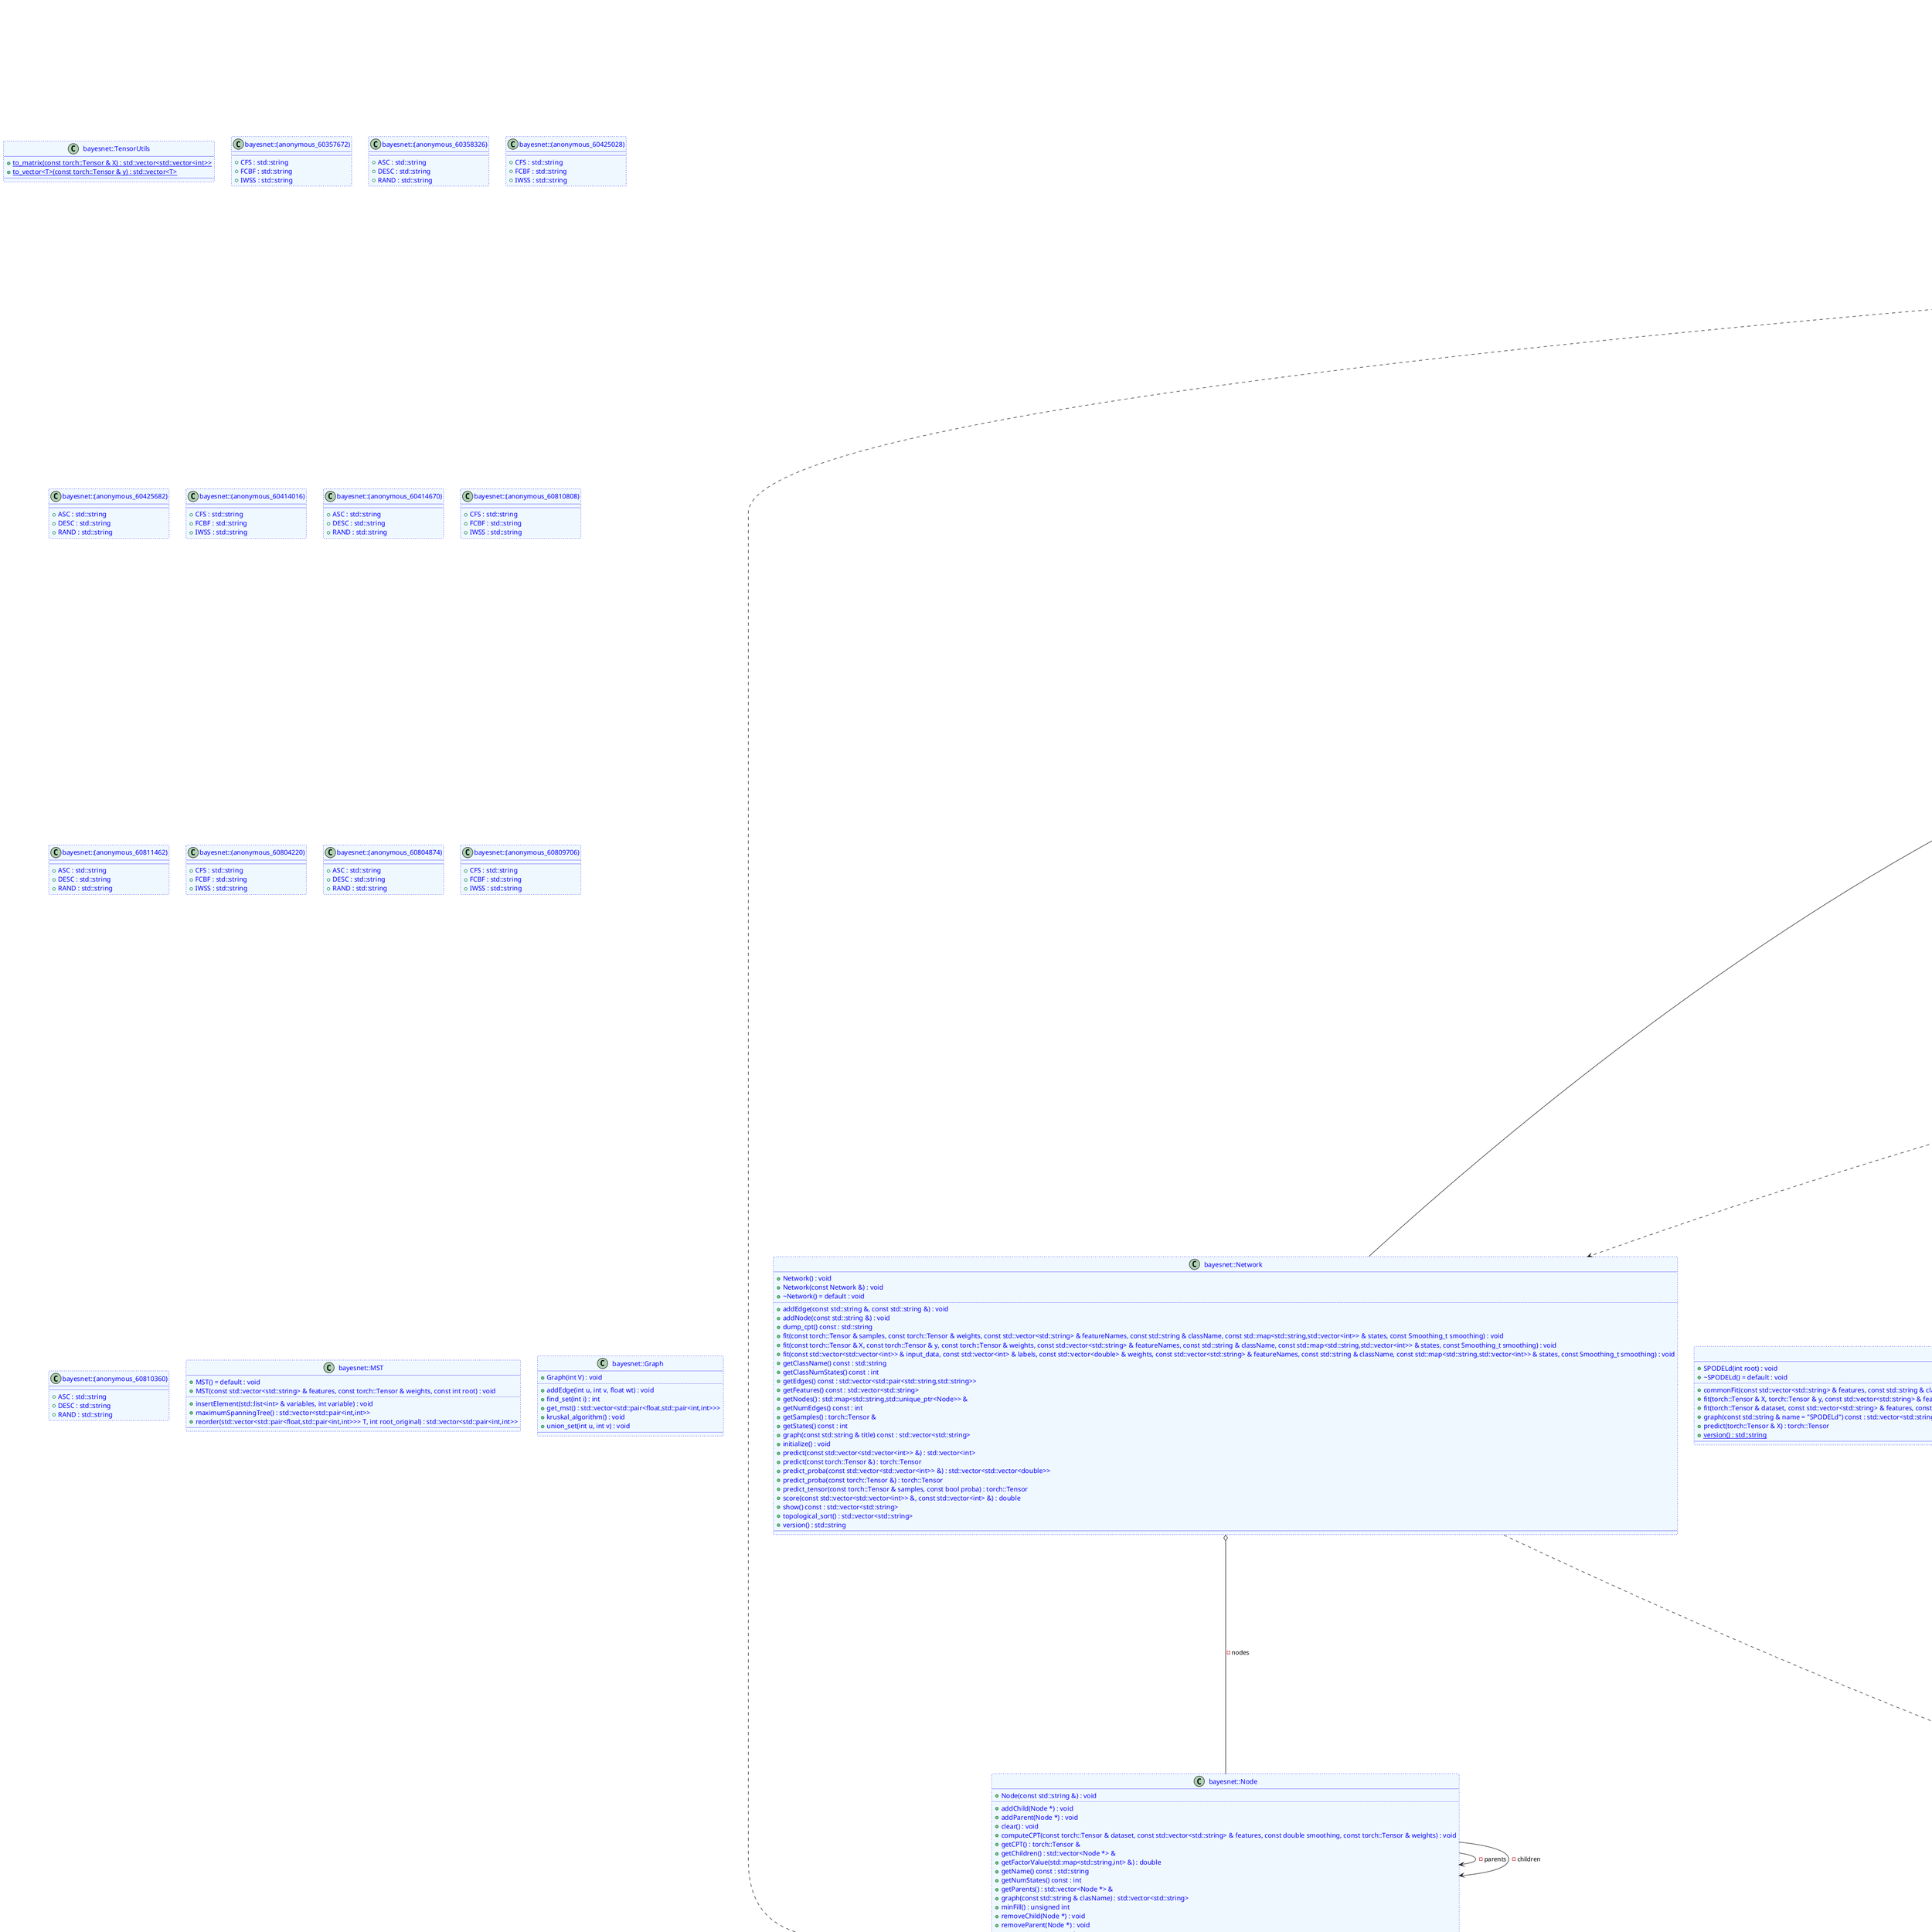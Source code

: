 @startuml
title clang-uml class diagram model
class "bayesnet::Node" as C_0010428199432536647474
class C_0010428199432536647474 #aliceblue;line:blue;line.dotted;text:blue {
+Node(const std::string &) : void
..
+addChild(Node *) : void
+addParent(Node *) : void
+clear() : void
+computeCPT(const torch::Tensor & dataset, const std::vector<std::string> & features, const double smoothing, const torch::Tensor & weights) : void
+getCPT() : torch::Tensor &
+getChildren() : std::vector<Node *> &
+getFactorValue(std::map<std::string,int> &) : double
+getName() const : std::string
+getNumStates() const : int
+getParents() : std::vector<Node *> &
+graph(const std::string & clasName) : std::vector<std::string>
+minFill() : unsigned int
+removeChild(Node *) : void
+removeParent(Node *) : void
+setNumStates(int) : void
__
}
enum "bayesnet::Smoothing_t" as C_0013393078277439680282
enum C_0013393078277439680282 {
NONE
ORIGINAL
LAPLACE
CESTNIK
}
class "bayesnet::Network" as C_0009493661199123436603
class C_0009493661199123436603 #aliceblue;line:blue;line.dotted;text:blue {
+Network() : void
+Network(const Network &) : void
+~Network() = default : void
..
+addEdge(const std::string &, const std::string &) : void
+addNode(const std::string &) : void
+dump_cpt() const : std::string
+fit(const torch::Tensor & samples, const torch::Tensor & weights, const std::vector<std::string> & featureNames, const std::string & className, const std::map<std::string,std::vector<int>> & states, const Smoothing_t smoothing) : void
+fit(const torch::Tensor & X, const torch::Tensor & y, const torch::Tensor & weights, const std::vector<std::string> & featureNames, const std::string & className, const std::map<std::string,std::vector<int>> & states, const Smoothing_t smoothing) : void
+fit(const std::vector<std::vector<int>> & input_data, const std::vector<int> & labels, const std::vector<double> & weights, const std::vector<std::string> & featureNames, const std::string & className, const std::map<std::string,std::vector<int>> & states, const Smoothing_t smoothing) : void
+getClassName() const : std::string
+getClassNumStates() const : int
+getEdges() const : std::vector<std::pair<std::string,std::string>>
+getFeatures() const : std::vector<std::string>
+getNodes() : std::map<std::string,std::unique_ptr<Node>> &
+getNumEdges() const : int
+getSamples() : torch::Tensor &
+getStates() const : int
+graph(const std::string & title) const : std::vector<std::string>
+initialize() : void
+predict(const std::vector<std::vector<int>> &) : std::vector<int>
+predict(const torch::Tensor &) : torch::Tensor
+predict_proba(const std::vector<std::vector<int>> &) : std::vector<std::vector<double>>
+predict_proba(const torch::Tensor &) : torch::Tensor
+predict_tensor(const torch::Tensor & samples, const bool proba) : torch::Tensor
+score(const std::vector<std::vector<int>> &, const std::vector<int> &) : double
+show() const : std::vector<std::string>
+topological_sort() : std::vector<std::string>
+version() : std::string
__
}
enum "bayesnet::status_t" as C_0005907365846270811004
enum C_0005907365846270811004 {
NORMAL
WARNING
ERROR
}
abstract "bayesnet::BaseClassifier" as C_0002617087915615796317
abstract C_0002617087915615796317 #aliceblue;line:blue;line.dotted;text:blue {
+~BaseClassifier() = default : void
..
{abstract} +dump_cpt() const = 0 : std::string
{abstract} +fit(torch::Tensor & X, torch::Tensor & y, const std::vector<std::string> & features, const std::string & className, std::map<std::string,std::vector<int>> & states, const Smoothing_t smoothing) = 0 : BaseClassifier &
{abstract} +fit(torch::Tensor & dataset, const std::vector<std::string> & features, const std::string & className, std::map<std::string,std::vector<int>> & states, const Smoothing_t smoothing) = 0 : BaseClassifier &
{abstract} +fit(torch::Tensor & dataset, const std::vector<std::string> & features, const std::string & className, std::map<std::string,std::vector<int>> & states, const torch::Tensor & weights, const Smoothing_t smoothing) = 0 : BaseClassifier &
{abstract} +fit(std::vector<std::vector<int>> & X, std::vector<int> & y, const std::vector<std::string> & features, const std::string & className, std::map<std::string,std::vector<int>> & states, const Smoothing_t smoothing) = 0 : BaseClassifier &
{abstract} +getClassNumStates() const = 0 : int
{abstract} +getNotes() const = 0 : std::vector<std::string>
{abstract} +getNumberOfEdges() const = 0 : int
{abstract} +getNumberOfNodes() const = 0 : int
{abstract} +getNumberOfStates() const = 0 : int
{abstract} +getStatus() const = 0 : status_t
+getValidHyperparameters() : std::vector<std::string> &
{abstract} +getVersion() = 0 : std::string
{abstract} +graph(const std::string & title = "") const = 0 : std::vector<std::string>
{abstract} +predict(std::vector<std::vector<int>> & X) = 0 : std::vector<int>
{abstract} +predict(torch::Tensor & X) = 0 : torch::Tensor
{abstract} +predict_proba(std::vector<std::vector<int>> & X) = 0 : std::vector<std::vector<double>>
{abstract} +predict_proba(torch::Tensor & X) = 0 : torch::Tensor
{abstract} +score(std::vector<std::vector<int>> & X, std::vector<int> & y) = 0 : float
{abstract} +score(torch::Tensor & X, torch::Tensor & y) = 0 : float
{abstract} +setHyperparameters(const nlohmann::json & hyperparameters) = 0 : void
{abstract} +show() const = 0 : std::vector<std::string>
{abstract} +topological_order() = 0 : std::vector<std::string>
{abstract} #trainModel(const torch::Tensor & weights, const Smoothing_t smoothing) = 0 : void
__
#notes : std::vector<std::string>
#status : status_t
#validHyperparameters : std::vector<std::string>
}
class "bayesnet::Metrics" as C_0005895723015084986588
class C_0005895723015084986588 #aliceblue;line:blue;line.dotted;text:blue {
+Metrics() = default : void
+Metrics(const torch::Tensor & samples, const std::vector<std::string> & features, const std::string & className, const int classNumStates) : void
+Metrics(const std::vector<std::vector<int>> & vsamples, const std::vector<int> & labels, const std::vector<std::string> & features, const std::string & className, const int classNumStates) : void
..
+SelectKBestWeighted(const torch::Tensor & weights, bool ascending = false, unsigned int k = 0) : std::vector<int>
+SelectKPairs(const torch::Tensor & weights, std::vector<int> & featuresExcluded, bool ascending = false, unsigned int k = 0) : std::vector<std::pair<int,int>>
+conditionalEdge(const torch::Tensor & weights) : torch::Tensor
+conditionalEntropy(const torch::Tensor & firstFeature, const torch::Tensor & secondFeature, const torch::Tensor & labels, const torch::Tensor & weights) : double
+conditionalMutualInformation(const torch::Tensor & firstFeature, const torch::Tensor & secondFeature, const torch::Tensor & labels, const torch::Tensor & weights) : double
#doCombinations<T>(const std::vector<T> & source) : std::vector<std::pair<T, T> >
+entropy(const torch::Tensor & feature, const torch::Tensor & weights) : double
+getScoresKBest() const : std::vector<double>
+getScoresKPairs() const : std::vector<std::pair<std::pair<int,int>,double>>
+maximumSpanningTree(const std::vector<std::string> & features, const torch::Tensor & weights, const int root) : std::vector<std::pair<int,int>>
+mutualInformation(const torch::Tensor & firstFeature, const torch::Tensor & secondFeature, const torch::Tensor & weights) : double
#pop_first<T>(std::vector<T> & v) : T
__
#className : std::string
#features : std::vector<std::string>
#samples : torch::Tensor
}
abstract "bayesnet::Classifier" as C_0016351972983202413152
abstract C_0016351972983202413152 #aliceblue;line:blue;line.dotted;text:blue {
+Classifier(Network model) : void
+~Classifier() = default : void
..
+addNodes() : void
#buildDataset(torch::Tensor & y) : void
{abstract} #buildModel(const torch::Tensor & weights) = 0 : void
#checkFitParameters() : void
+dump_cpt() const : std::string
+fit(torch::Tensor & X, torch::Tensor & y, const std::vector<std::string> & features, const std::string & className, std::map<std::string,std::vector<int>> & states, const Smoothing_t smoothing) : Classifier &
+fit(std::vector<std::vector<int>> & X, std::vector<int> & y, const std::vector<std::string> & features, const std::string & className, std::map<std::string,std::vector<int>> & states, const Smoothing_t smoothing) : Classifier &
+fit(torch::Tensor & dataset, const std::vector<std::string> & features, const std::string & className, std::map<std::string,std::vector<int>> & states, const Smoothing_t smoothing) : Classifier &
+fit(torch::Tensor & dataset, const std::vector<std::string> & features, const std::string & className, std::map<std::string,std::vector<int>> & states, const torch::Tensor & weights, const Smoothing_t smoothing) : Classifier &
+getClassNumStates() const : int
+getNotes() const : std::vector<std::string>
+getNumberOfEdges() const : int
+getNumberOfNodes() const : int
+getNumberOfStates() const : int
+getStatus() const : status_t
+getVersion() : std::string
+predict(std::vector<std::vector<int>> & X) : std::vector<int>
+predict(torch::Tensor & X) : torch::Tensor
+predict_proba(std::vector<std::vector<int>> & X) : std::vector<std::vector<double>>
+predict_proba(torch::Tensor & X) : torch::Tensor
+score(torch::Tensor & X, torch::Tensor & y) : float
+score(std::vector<std::vector<int>> & X, std::vector<int> & y) : float
+setHyperparameters(const nlohmann::json & hyperparameters) : void
+show() const : std::vector<std::string>
+topological_order() : std::vector<std::string>
#trainModel(const torch::Tensor & weights, const Smoothing_t smoothing) : void
__
#CLASSIFIER_NOT_FITTED : const std::string
#className : std::string
#dataset : torch::Tensor
#features : std::vector<std::string>
#fitted : bool
#m : unsigned int
#metrics : Metrics
#model : Network
#n : unsigned int
#states : std::map<std::string,std::vector<int>>
}
class "bayesnet::Proposal" as C_0017759964713298103839
class C_0017759964713298103839 #aliceblue;line:blue;line.dotted;text:blue {
+Proposal(torch::Tensor & pDataset, std::vector<std::string> & features_, std::string & className_) : void
+~Proposal() : void
..
#checkInput(const torch::Tensor & X, const torch::Tensor & y) : void
#fit_local_discretization(const torch::Tensor & y) : std::map<std::string,std::vector<int>>
#localDiscretizationProposal(const std::map<std::string,std::vector<int>> & states, Network & model) : std::map<std::string,std::vector<int>>
#prepareX(torch::Tensor & X) : torch::Tensor
__
#Xf : torch::Tensor
#discretizers : map<std::string,mdlp::CPPFImdlp *>
#y : torch::Tensor
}
class "bayesnet::KDB" as C_0008902920152122000044
class C_0008902920152122000044 #aliceblue;line:blue;line.dotted;text:blue {
+KDB(int k, float theta = 0.03) : void
+~KDB() = default : void
..
#add_m_edges(int idx, std::vector<int> & S, torch::Tensor & weights) : void
#buildModel(const torch::Tensor & weights) : void
+graph(const std::string & name = "KDB") const : std::vector<std::string>
+setHyperparameters(const nlohmann::json & hyperparameters_) : void
__
}
class "bayesnet::KDBLd" as C_0002756018222998454702
class C_0002756018222998454702 #aliceblue;line:blue;line.dotted;text:blue {
+KDBLd(int k) : void
+~KDBLd() = default : void
..
+fit(torch::Tensor & X, torch::Tensor & y, const std::vector<std::string> & features, const std::string & className, std::map<std::string,std::vector<int>> & states, const Smoothing_t smoothing) : KDBLd &
+graph(const std::string & name = "KDB") const : std::vector<std::string>
+predict(torch::Tensor & X) : torch::Tensor
{static} +version() : std::string
__
}
class "bayesnet::SPODE" as C_0004096182510460307610
class C_0004096182510460307610 #aliceblue;line:blue;line.dotted;text:blue {
+SPODE(int root) : void
+~SPODE() = default : void
..
#buildModel(const torch::Tensor & weights) : void
+graph(const std::string & name = "SPODE") const : std::vector<std::string>
+setHyperparameters(const nlohmann::json & hyperparameters_) : void
__
}
class "bayesnet::SPODELd" as C_0010957245114062042836
class C_0010957245114062042836 #aliceblue;line:blue;line.dotted;text:blue {
+SPODELd(int root) : void
+~SPODELd() = default : void
..
+commonFit(const std::vector<std::string> & features, const std::string & className, std::map<std::string,std::vector<int>> & states, const Smoothing_t smoothing) : SPODELd &
+fit(torch::Tensor & X, torch::Tensor & y, const std::vector<std::string> & features, const std::string & className, std::map<std::string,std::vector<int>> & states, const Smoothing_t smoothing) : SPODELd &
+fit(torch::Tensor & dataset, const std::vector<std::string> & features, const std::string & className, std::map<std::string,std::vector<int>> & states, const Smoothing_t smoothing) : SPODELd &
+graph(const std::string & name = "SPODELd") const : std::vector<std::string>
+predict(torch::Tensor & X) : torch::Tensor
{static} +version() : std::string
__
}
class "bayesnet::SPnDE" as C_0016268916386101512883
class C_0016268916386101512883 #aliceblue;line:blue;line.dotted;text:blue {
+SPnDE(std::vector<int> parents) : void
+~SPnDE() = default : void
..
#buildModel(const torch::Tensor & weights) : void
+graph(const std::string & name = "SPnDE") const : std::vector<std::string>
__
}
class "bayesnet::TAN" as C_0014087955399074584137
class C_0014087955399074584137 #aliceblue;line:blue;line.dotted;text:blue {
+TAN() : void
+~TAN() = default : void
..
#buildModel(const torch::Tensor & weights) : void
+graph(const std::string & name = "TAN") const : std::vector<std::string>
+setHyperparameters(const nlohmann::json & hyperparameters_) : void
__
}
class "bayesnet::TANLd" as C_0013350632773616302678
class C_0013350632773616302678 #aliceblue;line:blue;line.dotted;text:blue {
+TANLd() : void
+~TANLd() = default : void
..
+fit(torch::Tensor & X, torch::Tensor & y, const std::vector<std::string> & features, const std::string & className, std::map<std::string,std::vector<int>> & states, const Smoothing_t smoothing) : TANLd &
+graph(const std::string & name = "TANLd") const : std::vector<std::string>
+predict(torch::Tensor & X) : torch::Tensor
__
}
class "bayesnet::XSp2de" as C_0007640742442325463418
class C_0007640742442325463418 #aliceblue;line:blue;line.dotted;text:blue {
+XSp2de(int spIndex1, int spIndex2) : void
..
#buildModel(const torch::Tensor & weights) : void
+fitx(torch::Tensor & X, torch::Tensor & y, torch::Tensor & weights_, const Smoothing_t smoothing) : void
+getClassNumStates() const : int
+getNFeatures() const : int
+getNumberOfEdges() const : int
+getNumberOfNodes() const : int
+getNumberOfStates() const : int
+graph(const std::string & title) const : std::vector<std::string>
+predict(const std::vector<int> & instance) const : int
+predict(std::vector<std::vector<int>> & test_data) : std::vector<int>
+predict(torch::Tensor & X) : torch::Tensor
+predict_proba(const std::vector<int> & instance) const : std::vector<double>
+predict_proba(std::vector<std::vector<int>> & test_data) : std::vector<std::vector<double>>
+predict_proba(torch::Tensor & X) : torch::Tensor
+score(std::vector<std::vector<int>> & X, std::vector<int> & y) : float
+score(torch::Tensor & X, torch::Tensor & y) : float
+setHyperparameters(const nlohmann::json & hyperparameters_) : void
+to_string() const : std::string
#trainModel(const torch::Tensor & weights, const bayesnet::Smoothing_t smoothing) : void
__
}
class "bayesnet::XSpode" as C_0015654113248178830206
class C_0015654113248178830206 #aliceblue;line:blue;line.dotted;text:blue {
+XSpode(int spIndex) : void
..
#buildModel(const torch::Tensor & weights) : void
+fitx(torch::Tensor & X, torch::Tensor & y, torch::Tensor & weights_, const Smoothing_t smoothing) : void
+getClassNumStates() const : int
+getNFeatures() const : int
+getNumberOfEdges() const : int
+getNumberOfNodes() const : int
+getNumberOfStates() const : int
+getStates() : std::vector<int> &
+graph(const std::string & title) const : std::vector<std::string>
+normalize(std::vector<double> & v) const : void
+predict(const std::vector<int> & instance) const : int
+predict(std::vector<std::vector<int>> & X) : std::vector<int>
+predict(torch::Tensor & X) : torch::Tensor
+predict_proba(std::vector<std::vector<int>> & X) : std::vector<std::vector<double>>
+predict_proba(torch::Tensor & X) : torch::Tensor
+predict_proba(const std::vector<int> & instance) const : std::vector<double>
+score(torch::Tensor & X, torch::Tensor & y) : float
+score(std::vector<std::vector<int>> & X, std::vector<int> & y) : float
+setHyperparameters(const nlohmann::json & hyperparameters_) : void
+to_string() const : std::string
#trainModel(const torch::Tensor & weights, const bayesnet::Smoothing_t smoothing) : void
__
}
class "bayesnet::TensorUtils" as C_0010304804115474100819
class C_0010304804115474100819 #aliceblue;line:blue;line.dotted;text:blue {
{static} +to_matrix(const torch::Tensor & X) : std::vector<std::vector<int>>
{static} +to_vector<T>(const torch::Tensor & y) : std::vector<T>
__
}
class "bayesnet::Ensemble" as C_0015881931090842884611
class C_0015881931090842884611 #aliceblue;line:blue;line.dotted;text:blue {
+Ensemble(bool predict_voting = true) : void
+~Ensemble() = default : void
..
#compute_arg_max(std::vector<std::vector<double>> & X) : std::vector<int>
#compute_arg_max(torch::Tensor & X) : torch::Tensor
+dump_cpt() const : std::string
+getNumberOfEdges() const : int
+getNumberOfNodes() const : int
+getNumberOfStates() const : int
+graph(const std::string & title) const : std::vector<std::string>
+predict(std::vector<std::vector<int>> & X) : std::vector<int>
+predict(torch::Tensor & X) : torch::Tensor
#predict_average_proba(torch::Tensor & X) : torch::Tensor
#predict_average_proba(std::vector<std::vector<int>> & X) : std::vector<std::vector<double>>
#predict_average_voting(torch::Tensor & X) : torch::Tensor
#predict_average_voting(std::vector<std::vector<int>> & X) : std::vector<std::vector<double>>
+predict_proba(std::vector<std::vector<int>> & X) : std::vector<std::vector<double>>
+predict_proba(torch::Tensor & X) : torch::Tensor
+score(std::vector<std::vector<int>> & X, std::vector<int> & y) : float
+score(torch::Tensor & X, torch::Tensor & y) : float
+show() const : std::vector<std::string>
+topological_order() : std::vector<std::string>
#trainModel(const torch::Tensor & weights, const Smoothing_t smoothing) : void
#voting(torch::Tensor & votes) : torch::Tensor
__
#models : std::vector<std::unique_ptr<Classifier>>
#n_models : unsigned int
#predict_voting : bool
#significanceModels : std::vector<double>
}
class "bayesnet::A2DE" as C_0001410789567057647859
class C_0001410789567057647859 #aliceblue;line:blue;line.dotted;text:blue {
+A2DE(bool predict_voting = false) : void
+~A2DE() : void
..
#buildModel(const torch::Tensor & weights) : void
+graph(const std::string & title = "A2DE") const : std::vector<std::string>
+setHyperparameters(const nlohmann::json & hyperparameters) : void
__
}
class "bayesnet::AODE" as C_0006288892608974306258
class C_0006288892608974306258 #aliceblue;line:blue;line.dotted;text:blue {
+AODE(bool predict_voting = false) : void
+~AODE() : void
..
#buildModel(const torch::Tensor & weights) : void
+graph(const std::string & title = "AODE") const : std::vector<std::string>
+setHyperparameters(const nlohmann::json & hyperparameters) : void
__
}
class "bayesnet::AODELd" as C_0003898187834670349177
class C_0003898187834670349177 #aliceblue;line:blue;line.dotted;text:blue {
+AODELd(bool predict_voting = true) : void
+~AODELd() = default : void
..
#buildModel(const torch::Tensor & weights) : void
+fit(torch::Tensor & X_, torch::Tensor & y_, const std::vector<std::string> & features_, const std::string & className_, std::map<std::string,std::vector<int>> & states_, const Smoothing_t smoothing) : AODELd &
+graph(const std::string & name = "AODELd") const : std::vector<std::string>
#trainModel(const torch::Tensor & weights, const Smoothing_t smoothing) : void
__
}
abstract "bayesnet::FeatureSelect" as C_0013562609546004646591
abstract C_0013562609546004646591 #aliceblue;line:blue;line.dotted;text:blue {
+FeatureSelect(const torch::Tensor & samples, const std::vector<std::string> & features, const std::string & className, const int maxFeatures, const int classNumStates, const torch::Tensor & weights) : void
+~FeatureSelect() : void
..
#computeMeritCFS() : double
#computeSuFeatures(const int a, const int b) : double
#computeSuLabels() : void
{abstract} +fit() = 0 : void
+getFeatures() const : std::vector<int>
+getScores() const : std::vector<double>
#initialize() : void
#symmetricalUncertainty(int a, int b) : double
__
#fitted : bool
#maxFeatures : int
#selectedFeatures : std::vector<int>
#selectedScores : std::vector<double>
#suFeatures : std::map<std::pair<int,int>,double>
#suLabels : std::vector<double>
#weights : const torch::Tensor &
}
class "bayesnet::(anonymous_60357672)" as C_0006397015156479549697
class C_0006397015156479549697 #aliceblue;line:blue;line.dotted;text:blue {
__
+CFS : std::string
+FCBF : std::string
+IWSS : std::string
}
class "bayesnet::(anonymous_60358326)" as C_0013066254331852347304
class C_0013066254331852347304 #aliceblue;line:blue;line.dotted;text:blue {
__
+ASC : std::string
+DESC : std::string
+RAND : std::string
}
class "bayesnet::Boost" as C_0009819322948617116148
class C_0009819322948617116148 #aliceblue;line:blue;line.dotted;text:blue {
+Boost(bool predict_voting = false) : void
+~Boost() = default : void
..
#add_model(std::unique_ptr<Classifier> model, double significance) : void
#buildModel(const torch::Tensor & weights) : void
#featureSelection(torch::Tensor & weights_) : std::vector<int>
#remove_last_model() : void
+setHyperparameters(const nlohmann::json & hyperparameters_) : void
#update_weights(torch::Tensor & ytrain, torch::Tensor & ypred, torch::Tensor & weights) : std::tuple<torch::Tensor &,double,bool>
#update_weights_block(int k, torch::Tensor & ytrain, torch::Tensor & weights) : std::tuple<torch::Tensor &,double,bool>
__
#X_test : torch::Tensor
#X_train : torch::Tensor
#alpha_block : bool
#bisection : bool
#block_update : bool
#convergence : bool
#convergence_best : bool
#featureSelector : FeatureSelect *
#maxTolerance : int
#order_algorithm : std::string
#selectFeatures : bool
#select_features_algorithm : std::string
#threshold : double
#y_test : torch::Tensor
#y_train : torch::Tensor
}
class "bayesnet::BoostA2DE" as C_0000272055465257861326
class C_0000272055465257861326 #aliceblue;line:blue;line.dotted;text:blue {
+BoostA2DE(bool predict_voting = false) : void
+~BoostA2DE() = default : void
..
+graph(const std::string & title = "BoostA2DE") const : std::vector<std::string>
#trainModel(const torch::Tensor & weights, const Smoothing_t smoothing) : void
__
}
class "bayesnet::(anonymous_60425028)" as C_0000461144706913711531
class C_0000461144706913711531 #aliceblue;line:blue;line.dotted;text:blue {
__
+CFS : std::string
+FCBF : std::string
+IWSS : std::string
}
class "bayesnet::(anonymous_60425682)" as C_0014849589915262463453
class C_0014849589915262463453 #aliceblue;line:blue;line.dotted;text:blue {
__
+ASC : std::string
+DESC : std::string
+RAND : std::string
}
class "bayesnet::BoostAODE" as C_0002867772739198819061
class C_0002867772739198819061 #aliceblue;line:blue;line.dotted;text:blue {
+BoostAODE(bool predict_voting = false) : void
+~BoostAODE() = default : void
..
+graph(const std::string & title = "BoostAODE") const : std::vector<std::string>
#trainModel(const torch::Tensor & weights, const Smoothing_t smoothing) : void
__
}
class "bayesnet::XBA2DE" as C_0008480973840710001141
class C_0008480973840710001141 #aliceblue;line:blue;line.dotted;text:blue {
+XBA2DE(bool predict_voting = false) : void
+~XBA2DE() = default : void
..
+getVersion() : std::string
+graph(const std::string & title = "XBA2DE") const : std::vector<std::string>
#trainModel(const torch::Tensor & weights, const Smoothing_t smoothing) : void
__
}
class "bayesnet::(anonymous_60414016)" as C_0008746994658440620779
class C_0008746994658440620779 #aliceblue;line:blue;line.dotted;text:blue {
__
+CFS : std::string
+FCBF : std::string
+IWSS : std::string
}
class "bayesnet::(anonymous_60414670)" as C_0008030559132212449356
class C_0008030559132212449356 #aliceblue;line:blue;line.dotted;text:blue {
__
+ASC : std::string
+DESC : std::string
+RAND : std::string
}
class "bayesnet::XBAODE" as C_0005198482342493966768
class C_0005198482342493966768 #aliceblue;line:blue;line.dotted;text:blue {
+XBAODE() : void
..
+getVersion() : std::string
#trainModel(const torch::Tensor & weights, const bayesnet::Smoothing_t smoothing) : void
__
}
class "bayesnet::CFS" as C_0000093018845530739957
class C_0000093018845530739957 #aliceblue;line:blue;line.dotted;text:blue {
+CFS(const torch::Tensor & samples, const std::vector<std::string> & features, const std::string & className, const int maxFeatures, const int classNumStates, const torch::Tensor & weights) : void
+~CFS() : void
..
+fit() : void
__
}
class "bayesnet::FCBF" as C_0001157456122733975432
class C_0001157456122733975432 #aliceblue;line:blue;line.dotted;text:blue {
+FCBF(const torch::Tensor & samples, const std::vector<std::string> & features, const std::string & className, const int maxFeatures, const int classNumStates, const torch::Tensor & weights, const double threshold) : void
+~FCBF() : void
..
+fit() : void
__
}
class "bayesnet::IWSS" as C_0000066148117395428429
class C_0000066148117395428429 #aliceblue;line:blue;line.dotted;text:blue {
+IWSS(const torch::Tensor & samples, const std::vector<std::string> & features, const std::string & className, const int maxFeatures, const int classNumStates, const torch::Tensor & weights, const double threshold) : void
+~IWSS() : void
..
+fit() : void
__
}
class "bayesnet::(anonymous_60810808)" as C_0012002108046995621535
class C_0012002108046995621535 #aliceblue;line:blue;line.dotted;text:blue {
__
+CFS : std::string
+FCBF : std::string
+IWSS : std::string
}
class "bayesnet::(anonymous_60811462)" as C_0004735044229422764240
class C_0004735044229422764240 #aliceblue;line:blue;line.dotted;text:blue {
__
+ASC : std::string
+DESC : std::string
+RAND : std::string
}
class "bayesnet::(anonymous_60804220)" as C_0007082100550474633839
class C_0007082100550474633839 #aliceblue;line:blue;line.dotted;text:blue {
__
+CFS : std::string
+FCBF : std::string
+IWSS : std::string
}
class "bayesnet::(anonymous_60804874)" as C_0003669430095936529648
class C_0003669430095936529648 #aliceblue;line:blue;line.dotted;text:blue {
__
+ASC : std::string
+DESC : std::string
+RAND : std::string
}
class "bayesnet::(anonymous_60809706)" as C_0012336951062058157227
class C_0012336951062058157227 #aliceblue;line:blue;line.dotted;text:blue {
__
+CFS : std::string
+FCBF : std::string
+IWSS : std::string
}
class "bayesnet::(anonymous_60810360)" as C_0002435892998884329673
class C_0002435892998884329673 #aliceblue;line:blue;line.dotted;text:blue {
__
+ASC : std::string
+DESC : std::string
+RAND : std::string
}
class "bayesnet::MST" as C_0001054867409378333602
class C_0001054867409378333602 #aliceblue;line:blue;line.dotted;text:blue {
+MST() = default : void
+MST(const std::vector<std::string> & features, const torch::Tensor & weights, const int root) : void
..
+insertElement(std::list<int> & variables, int variable) : void
+maximumSpanningTree() : std::vector<std::pair<int,int>>
+reorder(std::vector<std::pair<float,std::pair<int,int>>> T, int root_original) : std::vector<std::pair<int,int>>
__
}
class "bayesnet::Graph" as C_0009576333456015187741
class C_0009576333456015187741 #aliceblue;line:blue;line.dotted;text:blue {
+Graph(int V) : void
..
+addEdge(int u, int v, float wt) : void
+find_set(int i) : int
+get_mst() : std::vector<std::pair<float,std::pair<int,int>>>
+kruskal_algorithm() : void
+union_set(int u, int v) : void
__
}
C_0010428199432536647474 --> C_0010428199432536647474 : -parents
C_0010428199432536647474 --> C_0010428199432536647474 : -children
C_0009493661199123436603 ..> C_0013393078277439680282
C_0009493661199123436603 o-- C_0010428199432536647474 : -nodes
C_0002617087915615796317 ..> C_0013393078277439680282
C_0002617087915615796317 o-- C_0005907365846270811004 : #status
C_0016351972983202413152 ..> C_0013393078277439680282
C_0016351972983202413152 ..> C_0005907365846270811004
C_0016351972983202413152 o-- C_0009493661199123436603 : #model
C_0016351972983202413152 o-- C_0005895723015084986588 : #metrics
C_0002617087915615796317 <|-- C_0016351972983202413152

C_0017759964713298103839 ..> C_0009493661199123436603
C_0016351972983202413152 <|-- C_0008902920152122000044

C_0002756018222998454702 ..> C_0013393078277439680282
C_0008902920152122000044 <|-- C_0002756018222998454702

C_0017759964713298103839 <|-- C_0002756018222998454702

C_0016351972983202413152 <|-- C_0004096182510460307610

C_0010957245114062042836 ..> C_0013393078277439680282
C_0004096182510460307610 <|-- C_0010957245114062042836

C_0017759964713298103839 <|-- C_0010957245114062042836

C_0016351972983202413152 <|-- C_0016268916386101512883

C_0016351972983202413152 <|-- C_0014087955399074584137

C_0013350632773616302678 ..> C_0013393078277439680282
C_0014087955399074584137 <|-- C_0013350632773616302678

C_0017759964713298103839 <|-- C_0013350632773616302678

C_0007640742442325463418 ..> C_0013393078277439680282
C_0016351972983202413152 <|-- C_0007640742442325463418

C_0015654113248178830206 ..> C_0013393078277439680282
C_0016351972983202413152 <|-- C_0015654113248178830206

C_0015881931090842884611 ..> C_0013393078277439680282
C_0015881931090842884611 o-- C_0016351972983202413152 : #models
C_0016351972983202413152 <|-- C_0015881931090842884611

C_0015881931090842884611 <|-- C_0001410789567057647859

C_0015881931090842884611 <|-- C_0006288892608974306258

C_0003898187834670349177 ..> C_0013393078277439680282
C_0015881931090842884611 <|-- C_0003898187834670349177

C_0017759964713298103839 <|-- C_0003898187834670349177

C_0005895723015084986588 <|-- C_0013562609546004646591

C_0009819322948617116148 ..> C_0016351972983202413152
C_0009819322948617116148 --> C_0013562609546004646591 : #featureSelector
C_0015881931090842884611 <|-- C_0009819322948617116148

C_0000272055465257861326 ..> C_0013393078277439680282
C_0009819322948617116148 <|-- C_0000272055465257861326

C_0002867772739198819061 ..> C_0013393078277439680282
C_0009819322948617116148 <|-- C_0002867772739198819061

C_0008480973840710001141 ..> C_0013393078277439680282
C_0009819322948617116148 <|-- C_0008480973840710001141

C_0005198482342493966768 ..> C_0013393078277439680282
C_0009819322948617116148 <|-- C_0005198482342493966768

C_0013562609546004646591 <|-- C_0000093018845530739957

C_0013562609546004646591 <|-- C_0001157456122733975432

C_0013562609546004646591 <|-- C_0000066148117395428429


'Generated with clang-uml, version 0.5.5
'LLVM version clang version 18.1.8 (Fedora 18.1.8-5.fc41)
@enduml
